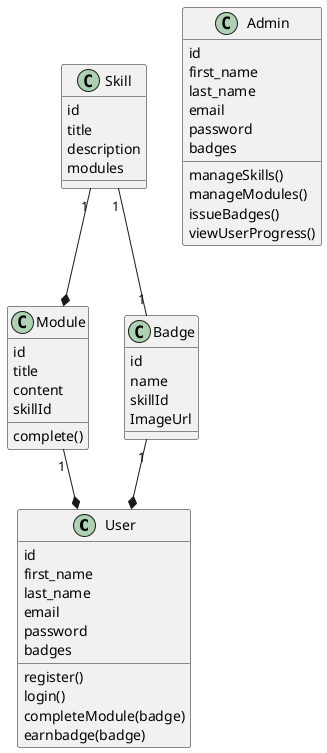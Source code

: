 @startuml

class User as "User"{
  id
  first_name
  last_name
  email
  password
  badges
  register()
  login()
  completeModule(badge)
  earnbadge(badge)
}

class Skill as "Skill"{
    id
    title
    description
    modules
}

class Module as "Module"{
  id
  title
  content
  skillId
  complete()
}

class Badge as "Badge"{
  id
  name
  skillId
  ImageUrl
}

class Admin as "Admin"{
    id
    first_name
    last_name
    email
    password
    badges
    manageSkills()
    manageModules()
    issueBadges()
    viewUserProgress()
}


"Skill" "1"--* "Module"
"Skill" "1"--"1" "Badge"

"Module" "1"--* "User"

"Badge" "1"--* "User"

@enduml
